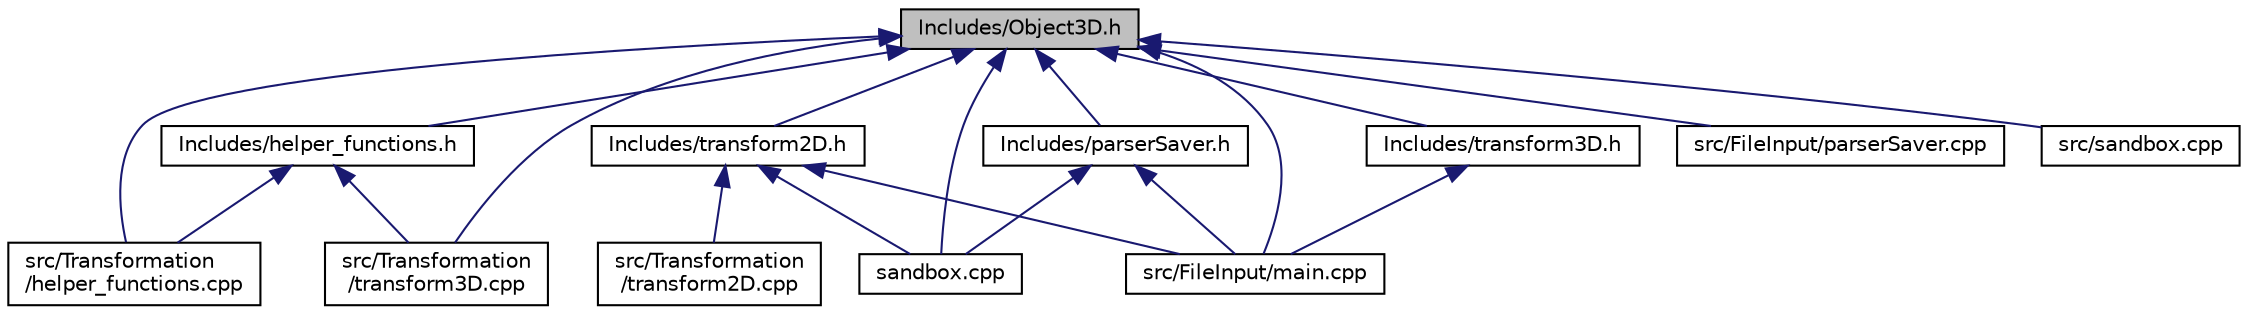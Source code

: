 digraph "Includes/Object3D.h"
{
  edge [fontname="Helvetica",fontsize="10",labelfontname="Helvetica",labelfontsize="10"];
  node [fontname="Helvetica",fontsize="10",shape=record];
  Node2 [label="Includes/Object3D.h",height=0.2,width=0.4,color="black", fillcolor="grey75", style="filled", fontcolor="black"];
  Node2 -> Node3 [dir="back",color="midnightblue",fontsize="10",style="solid"];
  Node3 [label="Includes/helper_functions.h",height=0.2,width=0.4,color="black", fillcolor="white", style="filled",URL="$helper__functions_8h.html"];
  Node3 -> Node4 [dir="back",color="midnightblue",fontsize="10",style="solid"];
  Node4 [label="src/Transformation\l/helper_functions.cpp",height=0.2,width=0.4,color="black", fillcolor="white", style="filled",URL="$helper__functions_8cpp.html"];
  Node3 -> Node5 [dir="back",color="midnightblue",fontsize="10",style="solid"];
  Node5 [label="src/Transformation\l/transform3D.cpp",height=0.2,width=0.4,color="black", fillcolor="white", style="filled",URL="$transform3_d_8cpp.html"];
  Node2 -> Node6 [dir="back",color="midnightblue",fontsize="10",style="solid"];
  Node6 [label="Includes/parserSaver.h",height=0.2,width=0.4,color="black", fillcolor="white", style="filled",URL="$parser_saver_8h.html"];
  Node6 -> Node7 [dir="back",color="midnightblue",fontsize="10",style="solid"];
  Node7 [label="sandbox.cpp",height=0.2,width=0.4,color="black", fillcolor="white", style="filled",URL="$sandbox_8cpp.html"];
  Node6 -> Node8 [dir="back",color="midnightblue",fontsize="10",style="solid"];
  Node8 [label="src/FileInput/main.cpp",height=0.2,width=0.4,color="black", fillcolor="white", style="filled",URL="$_file_input_2main_8cpp.html"];
  Node2 -> Node9 [dir="back",color="midnightblue",fontsize="10",style="solid"];
  Node9 [label="Includes/transform2D.h",height=0.2,width=0.4,color="black", fillcolor="white", style="filled",URL="$transform2_d_8h.html"];
  Node9 -> Node7 [dir="back",color="midnightblue",fontsize="10",style="solid"];
  Node9 -> Node8 [dir="back",color="midnightblue",fontsize="10",style="solid"];
  Node9 -> Node10 [dir="back",color="midnightblue",fontsize="10",style="solid"];
  Node10 [label="src/Transformation\l/transform2D.cpp",height=0.2,width=0.4,color="black", fillcolor="white", style="filled",URL="$transform2_d_8cpp.html"];
  Node2 -> Node11 [dir="back",color="midnightblue",fontsize="10",style="solid"];
  Node11 [label="Includes/transform3D.h",height=0.2,width=0.4,color="black", fillcolor="white", style="filled",URL="$transform3_d_8h.html"];
  Node11 -> Node8 [dir="back",color="midnightblue",fontsize="10",style="solid"];
  Node2 -> Node7 [dir="back",color="midnightblue",fontsize="10",style="solid"];
  Node2 -> Node8 [dir="back",color="midnightblue",fontsize="10",style="solid"];
  Node2 -> Node12 [dir="back",color="midnightblue",fontsize="10",style="solid"];
  Node12 [label="src/FileInput/parserSaver.cpp",height=0.2,width=0.4,color="black", fillcolor="white", style="filled",URL="$parser_saver_8cpp.html"];
  Node2 -> Node13 [dir="back",color="midnightblue",fontsize="10",style="solid"];
  Node13 [label="src/sandbox.cpp",height=0.2,width=0.4,color="black", fillcolor="white", style="filled",URL="$src_2sandbox_8cpp.html"];
  Node2 -> Node4 [dir="back",color="midnightblue",fontsize="10",style="solid"];
  Node2 -> Node5 [dir="back",color="midnightblue",fontsize="10",style="solid"];
}
